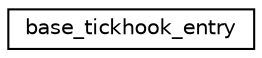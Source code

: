 digraph "Graphical Class Hierarchy"
{
 // LATEX_PDF_SIZE
  edge [fontname="Helvetica",fontsize="10",labelfontname="Helvetica",labelfontsize="10"];
  node [fontname="Helvetica",fontsize="10",shape=record];
  rankdir="LR";
  Node0 [label="base_tickhook_entry",height=0.2,width=0.4,color="black", fillcolor="white", style="filled",URL="$classbase__tickhook__entry.html",tooltip=" "];
}
